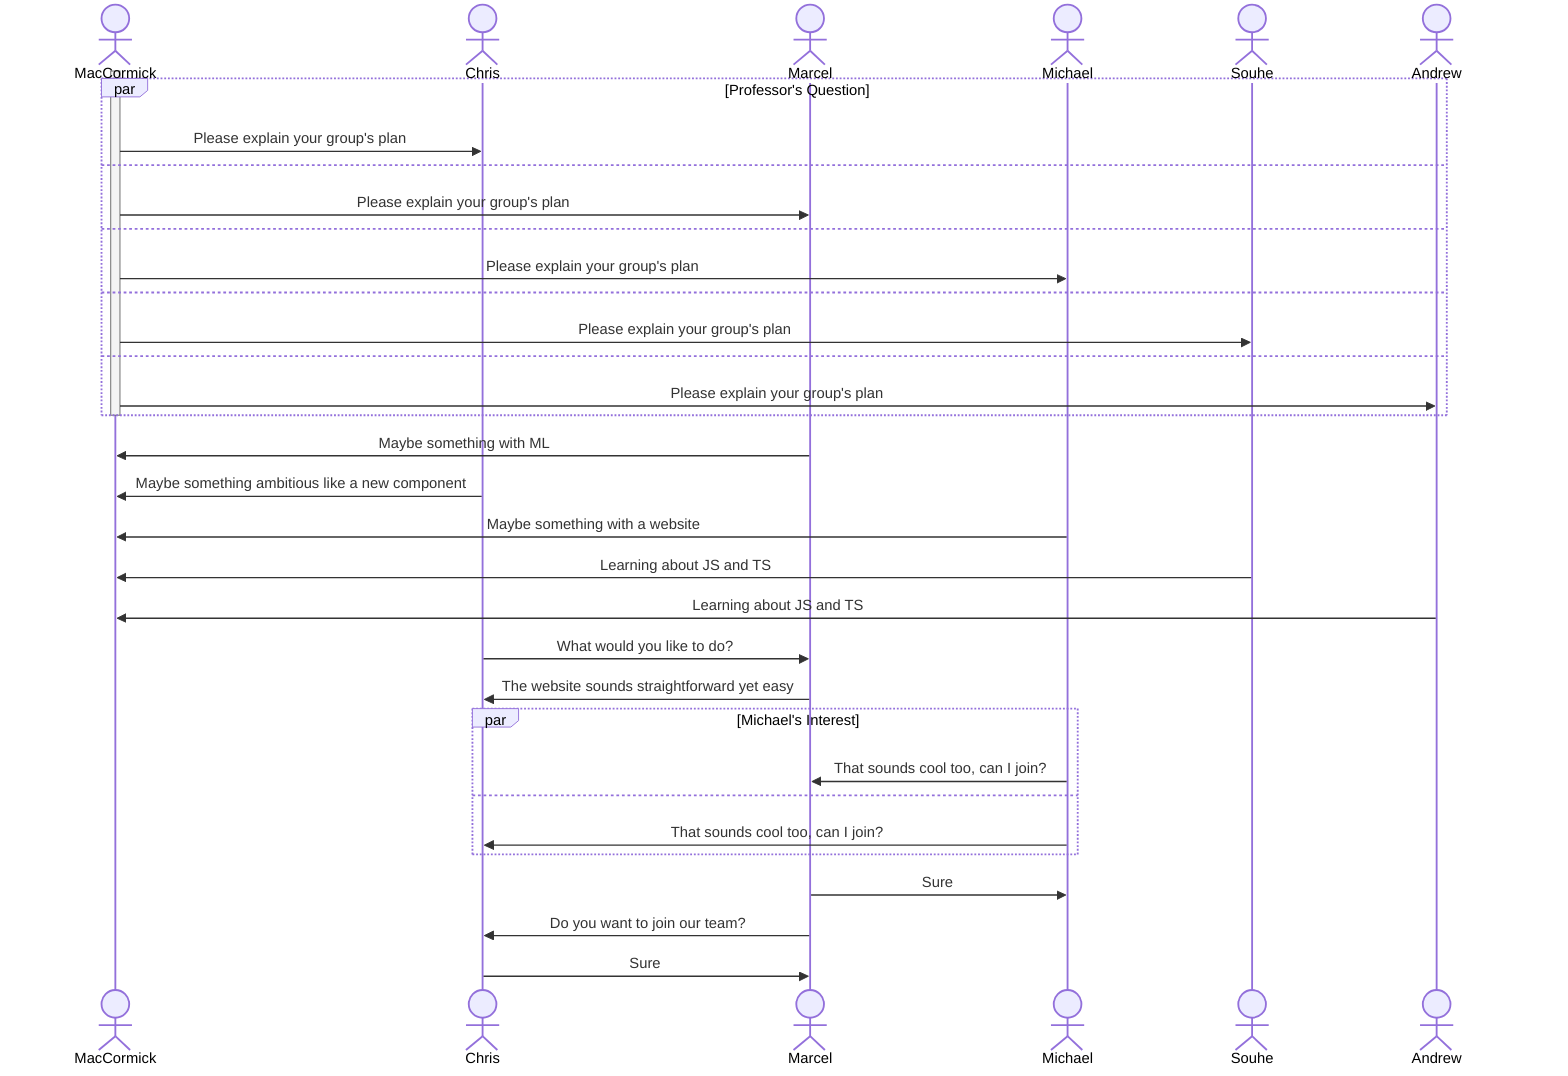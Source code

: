 sequenceDiagram
    %% Defining all participants
    actor JM as MacCormick
    actor CG as Chris
    actor ML as Marcel
    actor MK as Michael
    actor SA as Souhe
    actor AL as Andrew
   
    activate JM
    par Professor's Question
        JM->>CG: Please explain your group's plan
    and
        JM->>ML: Please explain your group's plan
    and
        JM->>MK: Please explain your group's plan
    and
        JM->>SA: Please explain your group's plan
    and
        JM->>AL: Please explain your group's plan

    end
    deactivate JM
    ML ->> JM: Maybe something with ML
    CG ->> JM: Maybe something ambitious like a new component
    MK ->> JM: Maybe something with a website
    SA ->> JM: Learning about JS and TS
    AL ->> JM: Learning about JS and TS

    

    CG ->> ML: What would you like to do? 
    ML ->> CG: The website sounds straightforward yet easy
    par Michael's Interest
        MK ->> ML: That sounds cool too, can I join?
    and
        MK ->> CG: That sounds cool too, can I join?
    end

    ML ->> MK: Sure
    ML ->> CG: Do you want to join our team? 
    CG ->> ML: Sure